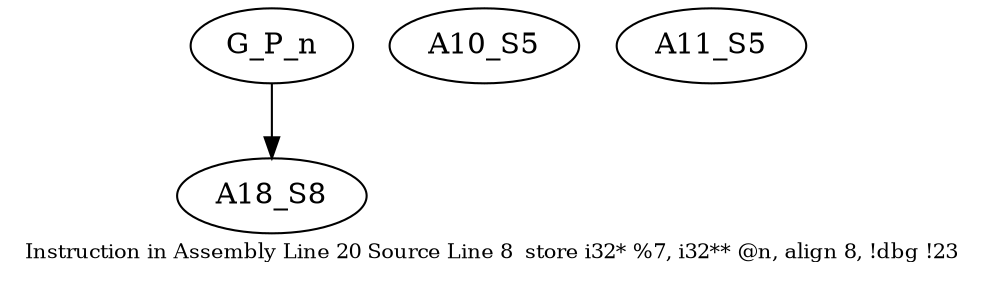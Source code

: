 digraph{
	node [ ]
	edge [ ]
	G_P_n [ ]
	A10_S5 [ ]
	A11_S5 [ ]
	A18_S8 [ ]
	G_P_n -> A18_S8 [ ]
	label = "Instruction in Assembly Line 20 Source Line 8	store i32* %7, i32** @n, align 8, !dbg !23"	fontsize = "10"
}